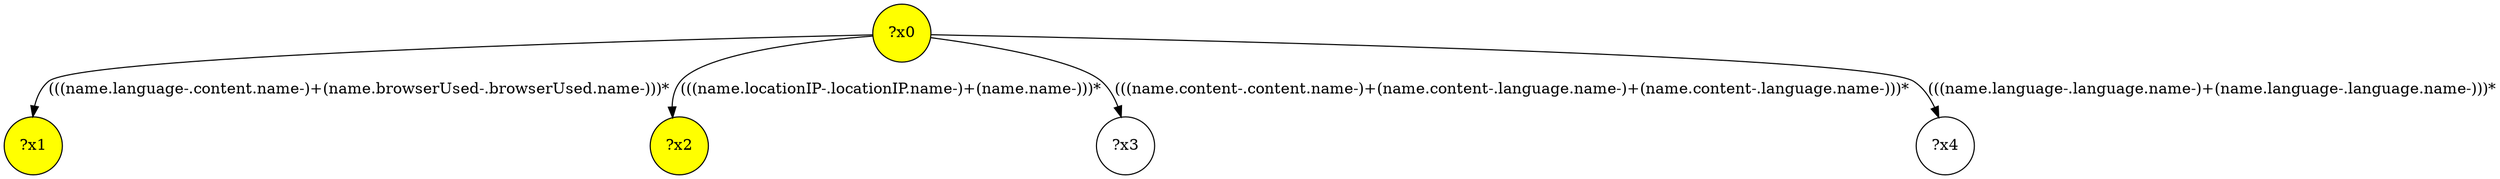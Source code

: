 digraph g {
	x1 [fillcolor="yellow", style="filled," shape=circle, label="?x1"];
	x2 [fillcolor="yellow", style="filled," shape=circle, label="?x2"];
	x0 [fillcolor="yellow", style="filled," shape=circle, label="?x0"];
	x0 -> x1 [label="(((name.language-.content.name-)+(name.browserUsed-.browserUsed.name-)))*"];
	x0 -> x2 [label="(((name.locationIP-.locationIP.name-)+(name.name-)))*"];
	x3 [shape=circle, label="?x3"];
	x0 -> x3 [label="(((name.content-.content.name-)+(name.content-.language.name-)+(name.content-.language.name-)))*"];
	x4 [shape=circle, label="?x4"];
	x0 -> x4 [label="(((name.language-.language.name-)+(name.language-.language.name-)))*"];
}

